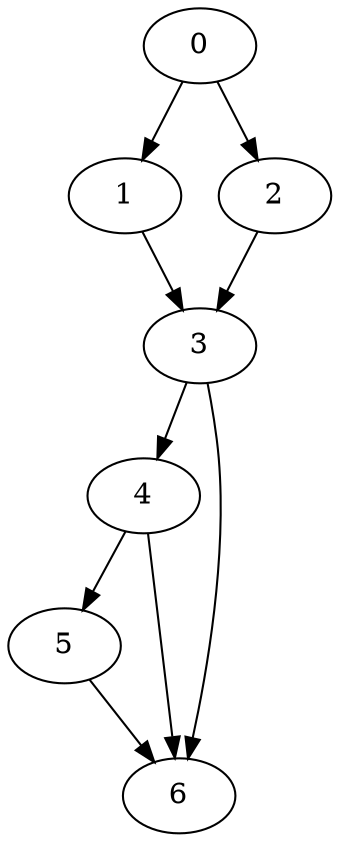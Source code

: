 digraph {
	0
	1
	2
	3
	4
	5
	6
	2 -> 3
	1 -> 3
	3 -> 4
	4 -> 5
	3 -> 6
	4 -> 6
	5 -> 6
	0 -> 1
	0 -> 2
}
